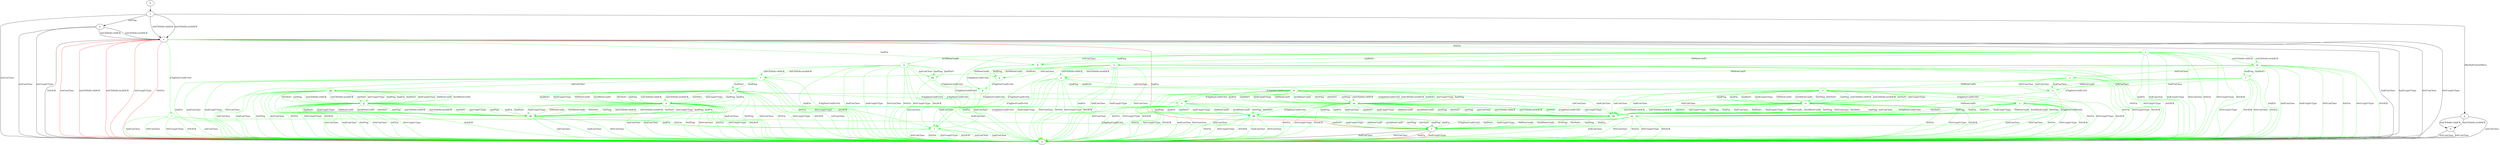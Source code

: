 digraph "" {
	b -> a	[key=0,
		label="initConClose "];
	b -> a	[key=1,
		label="initUnxpFrType "];
	b -> e	[key=0,
		label="initCltHello-vldACK "];
	b -> e	[key=1,
		label="initCltHello-invldACK "];
	c -> a	[key=0,
		label="initConClose "];
	c -> b	[key=0,
		label="initPing "];
	c -> e	[key=0,
		label="initCltHello-vldACK "];
	c -> e	[key=1,
		label="initCltHello-invldACK "];
	c -> g	[key=0,
		label="[RmPadFrmInitPkts] "];
	d -> a	[key=0,
		label="initConClose "];
	d -> a	[key=1,
		label="0rttConClose "];
	e -> a	[key=0,
		label="hndConClose "];
	e -> a	[key=1,
		label="hndUnxpFrType "];
	e -> a	[key=2,
		label="0rttConClose "];
	e -> a	[key=3,
		label="0rttUnxpFrType "];
	e -> a	[key=4,
		label="0rttACK "];
	e -> a	[key=5,
		color=red,
		label="initConClose "];
	e -> a	[key=6,
		color=red,
		label="initCltHello-vldACK "];
	e -> a	[key=7,
		color=red,
		label="initCltHello-invldACK "];
	e -> a	[key=8,
		color=red,
		label="initUnxpFrType "];
	e -> a	[key=9,
		color=red,
		label="0rttFin "];
	e -> f	[key=0,
		color=red,
		label="hndFin "];
	i	[color=green];
	e -> i	[key=0,
		color=green,
		label="[ChgDestConID-Ori] "];
	j	[color=green];
	e -> j	[key=0,
		color=green,
		label="0rttFin "];
	k	[color=green];
	e -> k	[key=0,
		color=green,
		label="hndFin "];
	f -> a	[key=0,
		label="hndConClose "];
	f -> a	[key=1,
		color=green,
		label="0rttConClose "];
	f -> a	[key=2,
		color=red,
		label="hndFin "];
	f -> a	[key=3,
		color=red,
		label="hndUnxpFrType "];
	g -> a	[key=0,
		label="initConClose "];
	g -> d	[key=0,
		label="initCltHello-vldACK "];
	g -> d	[key=1,
		label="initCltHello-invldACK "];
	h -> c	[key=0];
	i -> a	[key=0,
		color=green,
		label="initConClose "];
	i -> a	[key=1,
		color=green,
		label="hndConClose "];
	i -> a	[key=2,
		color=green,
		label="0rttConClose "];
	i -> a	[key=3,
		color=green,
		label="0rttUnxpFrType "];
	i -> a	[key=4,
		color=green,
		label="0rttACK "];
	l	[color=green];
	i -> l	[key=0,
		color=green,
		label="hndFin "];
	i -> l	[key=1,
		color=green,
		label="0rttFin "];
	j -> a	[key=0,
		color=green,
		label="hndFin "];
	j -> a	[key=1,
		color=green,
		label="hndConClose "];
	j -> a	[key=2,
		color=green,
		label="hndUnxpFrType "];
	j -> a	[key=3,
		color=green,
		label="0rttConClose "];
	j -> a	[key=4,
		color=green,
		label="0rttFin "];
	j -> a	[key=5,
		color=green,
		label="0rttUnxpFrType "];
	j -> a	[key=6,
		color=green,
		label="0rttACK "];
	j -> k	[key=0,
		color=green,
		label="initConClose "];
	j -> k	[key=1,
		color=green,
		label="hndPing "];
	j -> k	[key=2,
		color=green,
		label="hndNoFr "];
	j -> l	[key=0,
		color=green,
		label="[ChgDestConID-Ori] "];
	m	[color=green];
	j -> m	[key=0,
		color=green,
		label="initCltHello-vldACK "];
	j -> m	[key=1,
		color=green,
		label="initCltHello-invldACK "];
	n	[color=green];
	j -> n	[key=0,
		color=green,
		label="InvldNewConID "];
	o	[color=green];
	j -> o	[key=0,
		color=green,
		label="VldNewConID "];
	p	[color=green];
	k -> p	[key=0,
		color=green,
		label="[ChgDestConID-Ori] "];
	q	[color=green];
	k -> q	[key=0,
		color=green,
		label="VldNewConID "];
	l -> a	[key=0,
		color=green,
		label="initConClose "];
	l -> a	[key=1,
		color=green,
		label="hndConClose "];
	l -> a	[key=2,
		color=green,
		label="0rttConClose "];
	l -> a	[key=3,
		color=green,
		label="0rttFin "];
	l -> a	[key=4,
		color=green,
		label="0rttUnxpFrType "];
	l -> a	[key=5,
		color=green,
		label="0rttACK "];
	m -> a	[key=0,
		color=green,
		label="hndFin "];
	m -> a	[key=1,
		color=green,
		label="hndConClose "];
	m -> a	[key=2,
		color=green,
		label="hndUnxpFrType "];
	m -> a	[key=3,
		color=green,
		label="0rttConClose "];
	m -> a	[key=4,
		color=green,
		label="0rttFin "];
	m -> a	[key=5,
		color=green,
		label="0rttUnxpFrType "];
	m -> a	[key=6,
		color=green,
		label="0rttACK "];
	m -> l	[key=0,
		color=green,
		label="[ChgDestConID-Ori] "];
	r	[color=green];
	m -> r	[key=0,
		color=green,
		label="hndPing "];
	m -> r	[key=1,
		color=green,
		label="hndNoFr "];
	s	[color=green];
	m -> s	[key=0,
		color=green,
		label="initConClose "];
	t	[color=green];
	m -> t	[key=0,
		color=green,
		label="InvldNewConID "];
	u	[color=green];
	m -> u	[key=0,
		color=green,
		label="VldNewConID "];
	n -> a	[key=0,
		color=green,
		label="hndFin "];
	n -> a	[key=1,
		color=green,
		label="hndConClose "];
	n -> a	[key=2,
		color=green,
		label="hndUnxpFrType "];
	n -> a	[key=3,
		color=green,
		label="0rttConClose "];
	n -> a	[key=4,
		color=green,
		label="0rttFin "];
	n -> a	[key=5,
		color=green,
		label="0rttUnxpFrType "];
	n -> a	[key=6,
		color=green,
		label="0rttACK "];
	n -> l	[key=0,
		color=green,
		label="[ChgDestConID-Ori] "];
	n -> t	[key=0,
		color=green,
		label="initCltHello-vldACK "];
	n -> t	[key=1,
		color=green,
		label="initCltHello-invldACK "];
	hh	[color=green];
	n -> hh	[key=0,
		color=green,
		label="initConClose "];
	n -> hh	[key=1,
		color=green,
		label="hndPing "];
	n -> hh	[key=2,
		color=green,
		label="hndNoFr "];
	o -> a	[key=0,
		color=green,
		label="hndFin "];
	o -> a	[key=1,
		color=green,
		label="hndConClose "];
	o -> a	[key=2,
		color=green,
		label="hndUnxpFrType "];
	o -> a	[key=3,
		color=green,
		label="0rttConClose "];
	o -> a	[key=4,
		color=green,
		label="0rttFin "];
	o -> a	[key=5,
		color=green,
		label="0rttUnxpFrType "];
	o -> a	[key=6,
		color=green,
		label="0rttACK "];
	o -> l	[key=0,
		color=green,
		label="[ChgDestConID-Ori] "];
	o -> q	[key=0,
		color=green,
		label="initConClose "];
	o -> q	[key=1,
		color=green,
		label="hndPing "];
	o -> q	[key=2,
		color=green,
		label="hndNoFr "];
	o -> u	[key=0,
		color=green,
		label="initCltHello-vldACK "];
	o -> u	[key=1,
		color=green,
		label="initCltHello-invldACK "];
	p -> a	[key=0,
		color=green,
		label="hndConClose "];
	q -> p	[key=0,
		color=green,
		label="[ChgDestConID-Ori] "];
	r -> a	[key=0,
		color=green,
		label="0rttConClose "];
	r -> a	[key=1,
		color=green,
		label="0rttFin "];
	r -> a	[key=2,
		color=green,
		label="0rttUnxpFrType "];
	r -> a	[key=3,
		color=green,
		label="0rttACK "];
	v	[color=green];
	r -> v	[key=0,
		color=green,
		label="[ChgDestConID-Ori] "];
	w	[color=green];
	r -> w	[key=0,
		color=green,
		label="VldNewConID "];
	x	[color=green];
	r -> x	[key=0,
		color=green,
		label="initConClose "];
	r -> x	[key=1,
		color=green,
		label="hndConClose "];
	s -> a	[key=0,
		color=green,
		label="0rttFin "];
	s -> a	[key=1,
		color=green,
		label="0rttUnxpFrType "];
	s -> a	[key=2,
		color=green,
		label="0rttACK "];
	s -> x	[key=0,
		color=green,
		label="initConClose "];
	s -> x	[key=1,
		color=green,
		label="hndConClose "];
	s -> x	[key=2,
		color=green,
		label="0rttConClose "];
	y	[color=green];
	s -> y	[key=0,
		color=green,
		label="[ChgDestConID-Ori] "];
	z	[color=green];
	s -> z	[key=0,
		color=green,
		label="VldNewConID "];
	t -> a	[key=0,
		color=green,
		label="hndFin "];
	t -> a	[key=1,
		color=green,
		label="hndConClose "];
	t -> a	[key=2,
		color=green,
		label="hndUnxpFrType "];
	t -> a	[key=3,
		color=green,
		label="0rttConClose "];
	t -> a	[key=4,
		color=green,
		label="0rttFin "];
	t -> a	[key=5,
		color=green,
		label="0rttUnxpFrType "];
	t -> a	[key=6,
		color=green,
		label="0rttACK "];
	t -> l	[key=0,
		color=green,
		label="[ChgDestConID-Ori] "];
	ff	[color=green];
	t -> ff	[key=0,
		color=green,
		label="hndPing "];
	t -> ff	[key=1,
		color=green,
		label="hndNoFr "];
	gg	[color=green];
	t -> gg	[key=0,
		color=green,
		label="initConClose "];
	u -> a	[key=0,
		color=green,
		label="hndFin "];
	u -> a	[key=1,
		color=green,
		label="hndConClose "];
	u -> a	[key=2,
		color=green,
		label="hndUnxpFrType "];
	u -> a	[key=3,
		color=green,
		label="0rttConClose "];
	u -> a	[key=4,
		color=green,
		label="0rttFin "];
	u -> a	[key=5,
		color=green,
		label="0rttUnxpFrType "];
	u -> a	[key=6,
		color=green,
		label="0rttACK "];
	u -> l	[key=0,
		color=green,
		label="[ChgDestConID-Ori] "];
	u -> w	[key=0,
		color=green,
		label="hndPing "];
	u -> w	[key=1,
		color=green,
		label="hndNoFr "];
	u -> z	[key=0,
		color=green,
		label="initConClose "];
	v -> a	[key=0,
		color=green,
		label="hndConClose "];
	v -> a	[key=1,
		color=green,
		label="0rttConClose "];
	v -> a	[key=2,
		color=green,
		label="0rttFin "];
	v -> a	[key=3,
		color=green,
		label="0rttUnxpFrType "];
	v -> a	[key=4,
		color=green,
		label="0rttACK "];
	dd	[color=green];
	v -> dd	[key=0,
		color=green,
		label="hndPing "];
	v -> dd	[key=1,
		color=green,
		label="hndFin "];
	v -> dd	[key=2,
		color=green,
		label="hndNoFr "];
	v -> dd	[key=3,
		color=green,
		label="hndUnxpFrType "];
	v -> dd	[key=4,
		color=green,
		label="VldNewConID "];
	v -> dd	[key=5,
		color=green,
		label="InvldNewConID "];
	v -> dd	[key=6,
		color=green,
		label="0rttPing "];
	v -> dd	[key=7,
		color=green,
		label="0rttNoFr "];
	w -> a	[key=0,
		color=green,
		label="0rttConClose "];
	w -> a	[key=1,
		color=green,
		label="0rttFin "];
	w -> a	[key=2,
		color=green,
		label="0rttUnxpFrType "];
	w -> a	[key=3,
		color=green,
		label="0rttACK "];
	w -> v	[key=0,
		color=green,
		label="[ChgDestConID-Ori] "];
	bb	[color=green];
	w -> bb	[key=0,
		color=green,
		label="initConClose "];
	w -> bb	[key=1,
		color=green,
		label="hndConClose "];
	ee	[color=green];
	w -> ee	[key=0,
		color=green,
		label="initPing "];
	w -> ee	[key=1,
		color=green,
		label="initCltHello-vldACK "];
	w -> ee	[key=2,
		color=green,
		label="initCltHello-invldACK "];
	w -> ee	[key=3,
		color=green,
		label="initNoFr "];
	w -> ee	[key=4,
		color=green,
		label="initUnxpFrType "];
	w -> ee	[key=5,
		color=green,
		label="hndPing "];
	w -> ee	[key=6,
		color=green,
		label="hndFin "];
	w -> ee	[key=7,
		color=green,
		label="hndNoFr "];
	w -> ee	[key=8,
		color=green,
		label="hndUnxpFrType "];
	w -> ee	[key=9,
		color=green,
		label="VldNewConID "];
	w -> ee	[key=10,
		color=green,
		label="InvldNewConID "];
	w -> ee	[key=11,
		color=green,
		label="0rttPing "];
	w -> ee	[key=12,
		color=green,
		label="0rttNoFr "];
	x -> f	[key=0,
		color=green,
		label="[ChgDestConID-Ori] "];
	x -> bb	[key=0,
		color=green,
		label="VldNewConID "];
	y -> a	[key=0,
		color=green,
		label="hndConClose "];
	y -> a	[key=1,
		color=green,
		label="0rttConClose "];
	y -> a	[key=2,
		color=green,
		label="0rttFin "];
	y -> a	[key=3,
		color=green,
		label="0rttUnxpFrType "];
	y -> a	[key=4,
		color=green,
		label="0rttACK "];
	aa	[color=green];
	y -> aa	[key=0,
		color=green,
		label="hndPing "];
	y -> aa	[key=1,
		color=green,
		label="hndFin "];
	y -> aa	[key=2,
		color=green,
		label="hndNoFr "];
	y -> aa	[key=3,
		color=green,
		label="hndUnxpFrType "];
	y -> aa	[key=4,
		color=green,
		label="VldNewConID "];
	y -> aa	[key=5,
		color=green,
		label="InvldNewConID "];
	y -> aa	[key=6,
		color=green,
		label="0rttPing "];
	y -> aa	[key=7,
		color=green,
		label="0rttNoFr "];
	z -> a	[key=0,
		color=green,
		label="0rttFin "];
	z -> a	[key=1,
		color=green,
		label="0rttUnxpFrType "];
	z -> a	[key=2,
		color=green,
		label="0rttACK "];
	z -> y	[key=0,
		color=green,
		label="[ChgDestConID-Ori] "];
	z -> bb	[key=0,
		color=green,
		label="initConClose "];
	z -> bb	[key=1,
		color=green,
		label="hndConClose "];
	z -> bb	[key=2,
		color=green,
		label="0rttConClose "];
	cc	[color=green];
	z -> cc	[key=0,
		color=green,
		label="initPing "];
	z -> cc	[key=1,
		color=green,
		label="initCltHello-vldACK "];
	z -> cc	[key=2,
		color=green,
		label="initCltHello-invldACK "];
	z -> cc	[key=3,
		color=green,
		label="initNoFr "];
	z -> cc	[key=4,
		color=green,
		label="initUnxpFrType "];
	z -> cc	[key=5,
		color=green,
		label="hndPing "];
	z -> cc	[key=6,
		color=green,
		label="hndFin "];
	z -> cc	[key=7,
		color=green,
		label="hndNoFr "];
	z -> cc	[key=8,
		color=green,
		label="hndUnxpFrType "];
	z -> cc	[key=9,
		color=green,
		label="VldNewConID "];
	z -> cc	[key=10,
		color=green,
		label="InvldNewConID "];
	z -> cc	[key=11,
		color=green,
		label="0rttPing "];
	z -> cc	[key=12,
		color=green,
		label="0rttNoFr "];
	aa -> a	[key=0,
		color=green,
		label="hndConClose "];
	aa -> a	[key=1,
		color=green,
		label="0rttConClose "];
	aa -> a	[key=2,
		color=green,
		label="0rttFin "];
	aa -> a	[key=3,
		color=green,
		label="0rttUnxpFrType "];
	aa -> a	[key=4,
		color=green,
		label="0rttACK "];
	aa -> f	[key=0,
		color=green,
		label="hndPing "];
	aa -> f	[key=1,
		color=green,
		label="hndFin "];
	aa -> f	[key=2,
		color=green,
		label="hndNoFr "];
	aa -> f	[key=3,
		color=green,
		label="hndUnxpFrType "];
	aa -> f	[key=4,
		color=green,
		label="VldNewConID "];
	aa -> f	[key=5,
		color=green,
		label="InvldNewConID "];
	aa -> f	[key=6,
		color=green,
		label="0rttPing "];
	aa -> f	[key=7,
		color=green,
		label="0rttNoFr "];
	bb -> f	[key=0,
		color=green,
		label="[ChgDestConID-Ori] "];
	cc -> a	[key=0,
		color=green,
		label="0rttFin "];
	cc -> a	[key=1,
		color=green,
		label="0rttUnxpFrType "];
	cc -> a	[key=2,
		color=green,
		label="0rttACK "];
	cc -> aa	[key=0,
		color=green,
		label="[ChgDestConID-Ori] "];
	cc -> bb	[key=0,
		color=green,
		label="initPing "];
	cc -> bb	[key=1,
		color=green,
		label="initConClose "];
	cc -> bb	[key=2,
		color=green,
		label="initCltHello-vldACK "];
	cc -> bb	[key=3,
		color=green,
		label="initCltHello-invldACK "];
	cc -> bb	[key=4,
		color=green,
		label="initNoFr "];
	cc -> bb	[key=5,
		color=green,
		label="initUnxpFrType "];
	cc -> bb	[key=6,
		color=green,
		label="hndPing "];
	cc -> bb	[key=7,
		color=green,
		label="hndFin "];
	cc -> bb	[key=8,
		color=green,
		label="hndConClose "];
	cc -> bb	[key=9,
		color=green,
		label="hndNoFr "];
	cc -> bb	[key=10,
		color=green,
		label="hndUnxpFrType "];
	cc -> bb	[key=11,
		color=green,
		label="VldNewConID "];
	cc -> bb	[key=12,
		color=green,
		label="InvldNewConID "];
	cc -> bb	[key=13,
		color=green,
		label="0rttPing "];
	cc -> bb	[key=14,
		color=green,
		label="0rttConClose "];
	cc -> bb	[key=15,
		color=green,
		label="0rttNoFr "];
	dd -> a	[key=0,
		color=green,
		label="hndConClose "];
	dd -> a	[key=1,
		color=green,
		label="0rttConClose "];
	dd -> a	[key=2,
		color=green,
		label="0rttFin "];
	dd -> a	[key=3,
		color=green,
		label="0rttUnxpFrType "];
	dd -> a	[key=4,
		color=green,
		label="0rttACK "];
	dd -> f	[key=0,
		color=green,
		label="hndPing "];
	dd -> f	[key=1,
		color=green,
		label="hndFin "];
	dd -> f	[key=2,
		color=green,
		label="hndNoFr "];
	dd -> f	[key=3,
		color=green,
		label="hndUnxpFrType "];
	dd -> f	[key=4,
		color=green,
		label="VldNewConID "];
	dd -> f	[key=5,
		color=green,
		label="InvldNewConID "];
	dd -> f	[key=6,
		color=green,
		label="0rttPing "];
	dd -> f	[key=7,
		color=green,
		label="0rttNoFr "];
	ee -> a	[key=0,
		color=green,
		label="0rttConClose "];
	ee -> a	[key=1,
		color=green,
		label="0rttFin "];
	ee -> a	[key=2,
		color=green,
		label="0rttUnxpFrType "];
	ee -> a	[key=3,
		color=green,
		label="0rttACK "];
	ee -> bb	[key=0,
		color=green,
		label="initPing "];
	ee -> bb	[key=1,
		color=green,
		label="initConClose "];
	ee -> bb	[key=2,
		color=green,
		label="initCltHello-vldACK "];
	ee -> bb	[key=3,
		color=green,
		label="initCltHello-invldACK "];
	ee -> bb	[key=4,
		color=green,
		label="initNoFr "];
	ee -> bb	[key=5,
		color=green,
		label="initUnxpFrType "];
	ee -> bb	[key=6,
		color=green,
		label="hndPing "];
	ee -> bb	[key=7,
		color=green,
		label="hndFin "];
	ee -> bb	[key=8,
		color=green,
		label="hndConClose "];
	ee -> bb	[key=9,
		color=green,
		label="hndNoFr "];
	ee -> bb	[key=10,
		color=green,
		label="hndUnxpFrType "];
	ee -> bb	[key=11,
		color=green,
		label="VldNewConID "];
	ee -> bb	[key=12,
		color=green,
		label="InvldNewConID "];
	ee -> bb	[key=13,
		color=green,
		label="0rttPing "];
	ee -> bb	[key=14,
		color=green,
		label="0rttNoFr "];
	ee -> dd	[key=0,
		color=green,
		label="[ChgDestConID-Ori] "];
	ff -> a	[key=0,
		color=green,
		label="initConClose "];
	ff -> a	[key=1,
		color=green,
		label="hndConClose "];
	ff -> a	[key=2,
		color=green,
		label="0rttPing "];
	ff -> a	[key=3,
		color=green,
		label="0rttConClose "];
	ff -> a	[key=4,
		color=green,
		label="0rttFin "];
	ff -> a	[key=5,
		color=green,
		label="0rttUnxpFrType "];
	ff -> a	[key=6,
		color=green,
		label="0rttACK "];
	ff -> v	[key=0,
		color=green,
		label="[ChgDestConID-Ori] "];
	ii	[color=green];
	ff -> ii	[key=0,
		color=green,
		label="initPing "];
	ff -> ii	[key=1,
		color=green,
		label="initCltHello-vldACK "];
	ff -> ii	[key=2,
		color=green,
		label="initCltHello-invldACK "];
	ff -> ii	[key=3,
		color=green,
		label="initNoFr "];
	ff -> ii	[key=4,
		color=green,
		label="initUnxpFrType "];
	ff -> ii	[key=5,
		color=green,
		label="hndPing "];
	ff -> ii	[key=6,
		color=green,
		label="hndFin "];
	ff -> ii	[key=7,
		color=green,
		label="hndNoFr "];
	ff -> ii	[key=8,
		color=green,
		label="hndUnxpFrType "];
	ff -> ii	[key=9,
		color=green,
		label="VldNewConID "];
	ff -> ii	[key=10,
		color=green,
		label="InvldNewConID "];
	ff -> ii	[key=11,
		color=green,
		label="0rttNoFr "];
	gg -> a	[key=0,
		color=green,
		label="initConClose "];
	gg -> a	[key=1,
		color=green,
		label="hndConClose "];
	gg -> a	[key=2,
		color=green,
		label="0rttPing "];
	gg -> a	[key=3,
		color=green,
		label="0rttConClose "];
	gg -> a	[key=4,
		color=green,
		label="0rttFin "];
	gg -> a	[key=5,
		color=green,
		label="0rttUnxpFrType "];
	gg -> a	[key=6,
		color=green,
		label="0rttACK "];
	gg -> y	[key=0,
		color=green,
		label="[ChgDestConID-Ori] "];
	jj	[color=green];
	gg -> jj	[key=0,
		color=green,
		label="initPing "];
	gg -> jj	[key=1,
		color=green,
		label="initCltHello-vldACK "];
	gg -> jj	[key=2,
		color=green,
		label="initCltHello-invldACK "];
	gg -> jj	[key=3,
		color=green,
		label="initNoFr "];
	gg -> jj	[key=4,
		color=green,
		label="initUnxpFrType "];
	gg -> jj	[key=5,
		color=green,
		label="hndPing "];
	gg -> jj	[key=6,
		color=green,
		label="hndFin "];
	gg -> jj	[key=7,
		color=green,
		label="hndNoFr "];
	gg -> jj	[key=8,
		color=green,
		label="hndUnxpFrType "];
	gg -> jj	[key=9,
		color=green,
		label="VldNewConID "];
	gg -> jj	[key=10,
		color=green,
		label="InvldNewConID "];
	gg -> jj	[key=11,
		color=green,
		label="0rttNoFr "];
	hh -> a	[key=0,
		color=green,
		label="initConClose "];
	hh -> a	[key=1,
		color=green,
		label="hndConClose "];
	hh -> p	[key=0,
		color=green,
		label="[ChgDestConID-Ori] "];
	ii -> a	[key=0,
		color=green,
		label="initConClose "];
	ii -> a	[key=1,
		color=green,
		label="hndConClose "];
	ii -> a	[key=2,
		color=green,
		label="0rttPing "];
	ii -> a	[key=3,
		color=green,
		label="0rttConClose "];
	ii -> a	[key=4,
		color=green,
		label="0rttFin "];
	ii -> a	[key=5,
		color=green,
		label="0rttUnxpFrType "];
	ii -> a	[key=6,
		color=green,
		label="0rttACK "];
	ii -> dd	[key=0,
		color=green,
		label="[ChgDestConID-Ori] "];
	kk	[color=green];
	ii -> kk	[key=0,
		color=green,
		label="initPing "];
	ii -> kk	[key=1,
		color=green,
		label="initCltHello-vldACK "];
	ii -> kk	[key=2,
		color=green,
		label="initCltHello-invldACK "];
	ii -> kk	[key=3,
		color=green,
		label="initNoFr "];
	ii -> kk	[key=4,
		color=green,
		label="initUnxpFrType "];
	ii -> kk	[key=5,
		color=green,
		label="hndPing "];
	ii -> kk	[key=6,
		color=green,
		label="hndFin "];
	ii -> kk	[key=7,
		color=green,
		label="hndNoFr "];
	ii -> kk	[key=8,
		color=green,
		label="hndUnxpFrType "];
	ii -> kk	[key=9,
		color=green,
		label="VldNewConID "];
	ii -> kk	[key=10,
		color=green,
		label="InvldNewConID "];
	ii -> kk	[key=11,
		color=green,
		label="0rttNoFr "];
	jj -> a	[key=0,
		color=green,
		label="initConClose "];
	jj -> a	[key=1,
		color=green,
		label="hndConClose "];
	jj -> a	[key=2,
		color=green,
		label="0rttPing "];
	jj -> a	[key=3,
		color=green,
		label="0rttConClose "];
	jj -> a	[key=4,
		color=green,
		label="0rttFin "];
	jj -> a	[key=5,
		color=green,
		label="0rttUnxpFrType "];
	jj -> a	[key=6,
		color=green,
		label="0rttACK "];
	jj -> aa	[key=0,
		color=green,
		label="[ChgDestConID-Ori] "];
	jj -> kk	[key=0,
		color=green,
		label="initPing "];
	jj -> kk	[key=1,
		color=green,
		label="initCltHello-vldACK "];
	jj -> kk	[key=2,
		color=green,
		label="initCltHello-invldACK "];
	jj -> kk	[key=3,
		color=green,
		label="initNoFr "];
	jj -> kk	[key=4,
		color=green,
		label="initUnxpFrType "];
	jj -> kk	[key=5,
		color=green,
		label="hndPing "];
	jj -> kk	[key=6,
		color=green,
		label="hndFin "];
	jj -> kk	[key=7,
		color=green,
		label="hndNoFr "];
	jj -> kk	[key=8,
		color=green,
		label="hndUnxpFrType "];
	jj -> kk	[key=9,
		color=green,
		label="VldNewConID "];
	jj -> kk	[key=10,
		color=green,
		label="InvldNewConID "];
	jj -> kk	[key=11,
		color=green,
		label="0rttNoFr "];
	kk -> a	[key=0,
		color=green,
		label="initConClose "];
	kk -> a	[key=1,
		color=green,
		label="hndConClose "];
	kk -> a	[key=2,
		color=green,
		label="0rttConClose "];
	kk -> f	[key=0,
		color=green,
		label="[ChgDestConID-Ori] "];
}
